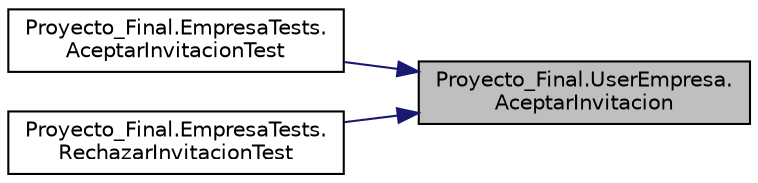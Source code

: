 digraph "Proyecto_Final.UserEmpresa.AceptarInvitacion"
{
 // INTERACTIVE_SVG=YES
 // LATEX_PDF_SIZE
  edge [fontname="Helvetica",fontsize="10",labelfontname="Helvetica",labelfontsize="10"];
  node [fontname="Helvetica",fontsize="10",shape=record];
  rankdir="RL";
  Node1 [label="Proyecto_Final.UserEmpresa.\lAceptarInvitacion",height=0.2,width=0.4,color="black", fillcolor="grey75", style="filled", fontcolor="black",tooltip="Como empresa, quiero aceptar una invitación a unirme en la plataforma y registrar mi nombre,..."];
  Node1 -> Node2 [dir="back",color="midnightblue",fontsize="10",style="solid",fontname="Helvetica"];
  Node2 [label="Proyecto_Final.EmpresaTests.\lAceptarInvitacionTest",height=0.2,width=0.4,color="black", fillcolor="white", style="filled",URL="$classProyecto__Final_1_1EmpresaTests.html#a653a2dafe30f5c13d7ed1b213bfab15f",tooltip="Prueba que se pueda aceptar una invitacion."];
  Node1 -> Node3 [dir="back",color="midnightblue",fontsize="10",style="solid",fontname="Helvetica"];
  Node3 [label="Proyecto_Final.EmpresaTests.\lRechazarInvitacionTest",height=0.2,width=0.4,color="black", fillcolor="white", style="filled",URL="$classProyecto__Final_1_1EmpresaTests.html#a41c45a397493f40bd790ab537df3a54e",tooltip="Prueba que se pueda rechazar una invitacion."];
}
